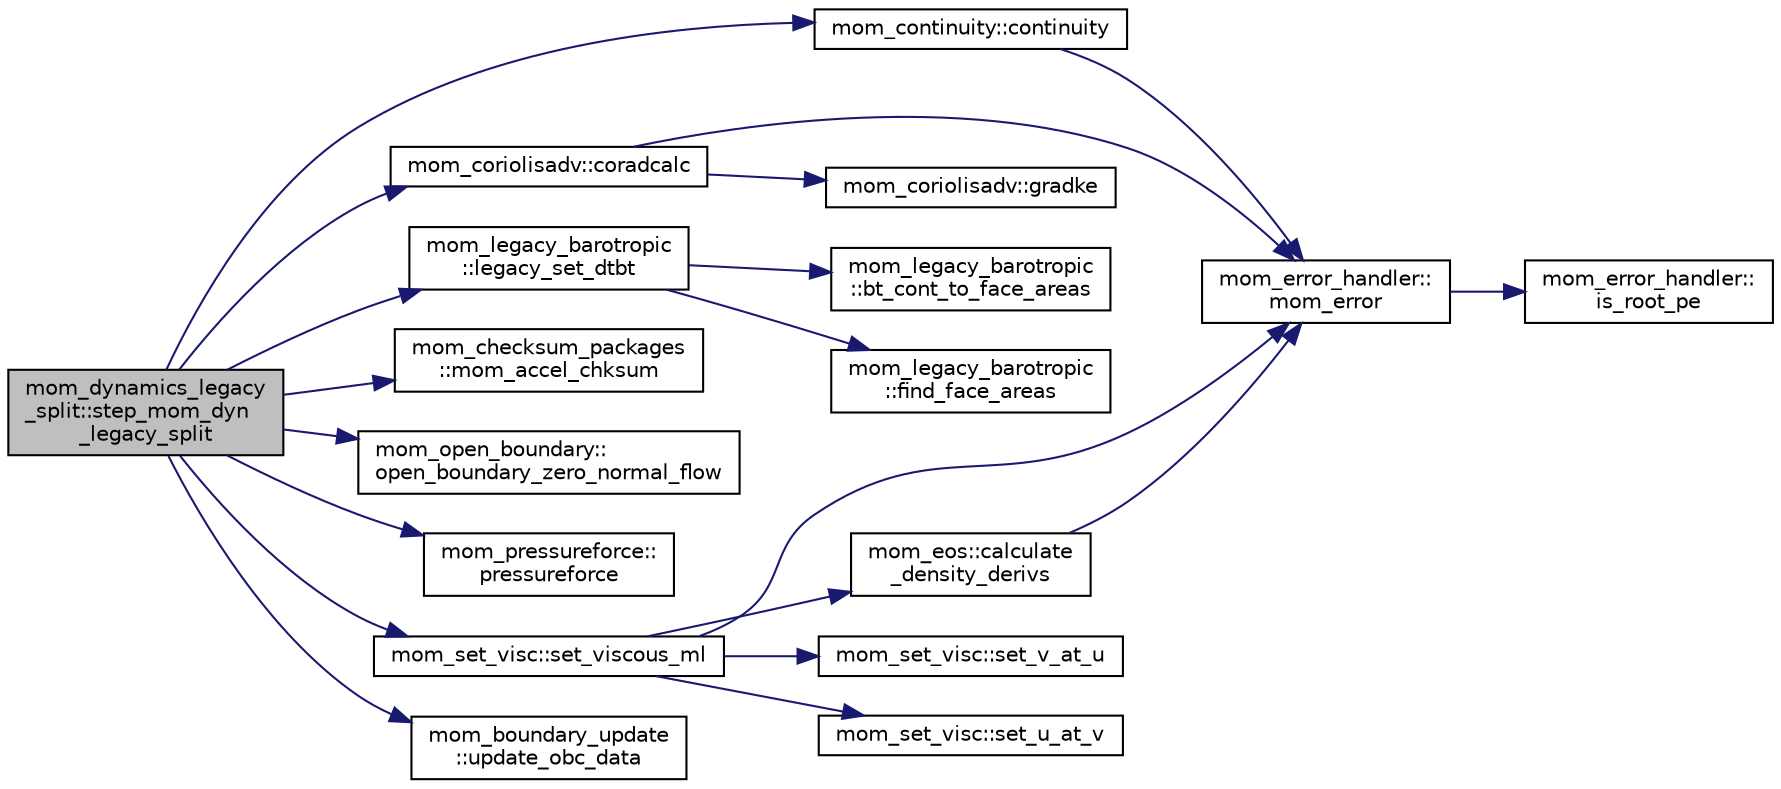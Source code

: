 digraph "mom_dynamics_legacy_split::step_mom_dyn_legacy_split"
{
 // INTERACTIVE_SVG=YES
  edge [fontname="Helvetica",fontsize="10",labelfontname="Helvetica",labelfontsize="10"];
  node [fontname="Helvetica",fontsize="10",shape=record];
  rankdir="LR";
  Node10 [label="mom_dynamics_legacy\l_split::step_mom_dyn\l_legacy_split",height=0.2,width=0.4,color="black", fillcolor="grey75", style="filled", fontcolor="black"];
  Node10 -> Node11 [color="midnightblue",fontsize="10",style="solid",fontname="Helvetica"];
  Node11 [label="mom_continuity::continuity",height=0.2,width=0.4,color="black", fillcolor="white", style="filled",URL="$namespacemom__continuity.html#a483dba08c6a9574d7fe814cadccd870e",tooltip="Time steps the layer thicknesses, using a monotonically limited, directionally split PPM scheme..."];
  Node11 -> Node12 [color="midnightblue",fontsize="10",style="solid",fontname="Helvetica"];
  Node12 [label="mom_error_handler::\lmom_error",height=0.2,width=0.4,color="black", fillcolor="white", style="filled",URL="$namespacemom__error__handler.html#a460cfb79a06c29fc249952c2a3710d67"];
  Node12 -> Node13 [color="midnightblue",fontsize="10",style="solid",fontname="Helvetica"];
  Node13 [label="mom_error_handler::\lis_root_pe",height=0.2,width=0.4,color="black", fillcolor="white", style="filled",URL="$namespacemom__error__handler.html#ad5f00a53059c72fe2332d1436c80ca71"];
  Node10 -> Node14 [color="midnightblue",fontsize="10",style="solid",fontname="Helvetica"];
  Node14 [label="mom_coriolisadv::coradcalc",height=0.2,width=0.4,color="black", fillcolor="white", style="filled",URL="$namespacemom__coriolisadv.html#a48e46860dad5118d78c8cd7de964e71f",tooltip="Calculates the Coriolis and momentum advection contributions to the acceleration. ..."];
  Node14 -> Node15 [color="midnightblue",fontsize="10",style="solid",fontname="Helvetica"];
  Node15 [label="mom_coriolisadv::gradke",height=0.2,width=0.4,color="black", fillcolor="white", style="filled",URL="$namespacemom__coriolisadv.html#a8d9732ffd7debb051047934fe1551f97",tooltip="Calculates the acceleration due to the gradient of kinetic energy. "];
  Node14 -> Node12 [color="midnightblue",fontsize="10",style="solid",fontname="Helvetica"];
  Node10 -> Node16 [color="midnightblue",fontsize="10",style="solid",fontname="Helvetica"];
  Node16 [label="mom_legacy_barotropic\l::legacy_set_dtbt",height=0.2,width=0.4,color="black", fillcolor="white", style="filled",URL="$namespacemom__legacy__barotropic.html#aaa2063f7d7fbe940bc5bd80117befaed"];
  Node16 -> Node17 [color="midnightblue",fontsize="10",style="solid",fontname="Helvetica"];
  Node17 [label="mom_legacy_barotropic\l::bt_cont_to_face_areas",height=0.2,width=0.4,color="black", fillcolor="white", style="filled",URL="$namespacemom__legacy__barotropic.html#aa06249abf57a70498ab07eee534e5e52"];
  Node16 -> Node18 [color="midnightblue",fontsize="10",style="solid",fontname="Helvetica"];
  Node18 [label="mom_legacy_barotropic\l::find_face_areas",height=0.2,width=0.4,color="black", fillcolor="white", style="filled",URL="$namespacemom__legacy__barotropic.html#ab334a4e8ef23ec6d784b24b6336d22f7"];
  Node10 -> Node19 [color="midnightblue",fontsize="10",style="solid",fontname="Helvetica"];
  Node19 [label="mom_checksum_packages\l::mom_accel_chksum",height=0.2,width=0.4,color="black", fillcolor="white", style="filled",URL="$namespacemom__checksum__packages.html#ad209641ecdd8dac3eae4b04e64e209ed"];
  Node10 -> Node20 [color="midnightblue",fontsize="10",style="solid",fontname="Helvetica"];
  Node20 [label="mom_open_boundary::\lopen_boundary_zero_normal_flow",height=0.2,width=0.4,color="black", fillcolor="white", style="filled",URL="$namespacemom__open__boundary.html#a9d48e6925d93fa98cbf5bb73903f94be",tooltip="Applies zero values to 3d u,v fields on OBC segments. "];
  Node10 -> Node21 [color="midnightblue",fontsize="10",style="solid",fontname="Helvetica"];
  Node21 [label="mom_pressureforce::\lpressureforce",height=0.2,width=0.4,color="black", fillcolor="white", style="filled",URL="$namespacemom__pressureforce.html#a9f010455182eeaa61c9f01caff250bf8",tooltip="A thin layer between the model and the Boussinesq and non-Boussinesq pressure force routines..."];
  Node10 -> Node22 [color="midnightblue",fontsize="10",style="solid",fontname="Helvetica"];
  Node22 [label="mom_set_visc::set_viscous_ml",height=0.2,width=0.4,color="black", fillcolor="white", style="filled",URL="$namespacemom__set__visc.html#afa97c345f1c4caaaf53b039d0b3fc9d8",tooltip="The following subroutine calculates the thickness of the surface boundary layer for applying an eleva..."];
  Node22 -> Node12 [color="midnightblue",fontsize="10",style="solid",fontname="Helvetica"];
  Node22 -> Node23 [color="midnightblue",fontsize="10",style="solid",fontname="Helvetica"];
  Node23 [label="mom_eos::calculate\l_density_derivs",height=0.2,width=0.4,color="black", fillcolor="white", style="filled",URL="$namespacemom__eos.html#a204529f8434a0322314e6ce2a9762436",tooltip="Calls the appropriate subroutine to calculate density derivatives for 1-D array inputs. "];
  Node23 -> Node12 [color="midnightblue",fontsize="10",style="solid",fontname="Helvetica"];
  Node22 -> Node24 [color="midnightblue",fontsize="10",style="solid",fontname="Helvetica"];
  Node24 [label="mom_set_visc::set_v_at_u",height=0.2,width=0.4,color="black", fillcolor="white", style="filled",URL="$namespacemom__set__visc.html#a21407595c202ddb14499af771b6f11e9",tooltip="This subroutine finds a thickness-weighted value of v at the u-points. "];
  Node22 -> Node25 [color="midnightblue",fontsize="10",style="solid",fontname="Helvetica"];
  Node25 [label="mom_set_visc::set_u_at_v",height=0.2,width=0.4,color="black", fillcolor="white", style="filled",URL="$namespacemom__set__visc.html#a27ae4b202fb6449cef877d59bc91aa29",tooltip="This subroutine finds a thickness-weighted value of u at the v-points. "];
  Node10 -> Node26 [color="midnightblue",fontsize="10",style="solid",fontname="Helvetica"];
  Node26 [label="mom_boundary_update\l::update_obc_data",height=0.2,width=0.4,color="black", fillcolor="white", style="filled",URL="$namespacemom__boundary__update.html#af9005694e5b84a5dd5cbcdff7f69b93c",tooltip="Calls appropriate routine to update the open boundary conditions. "];
}
